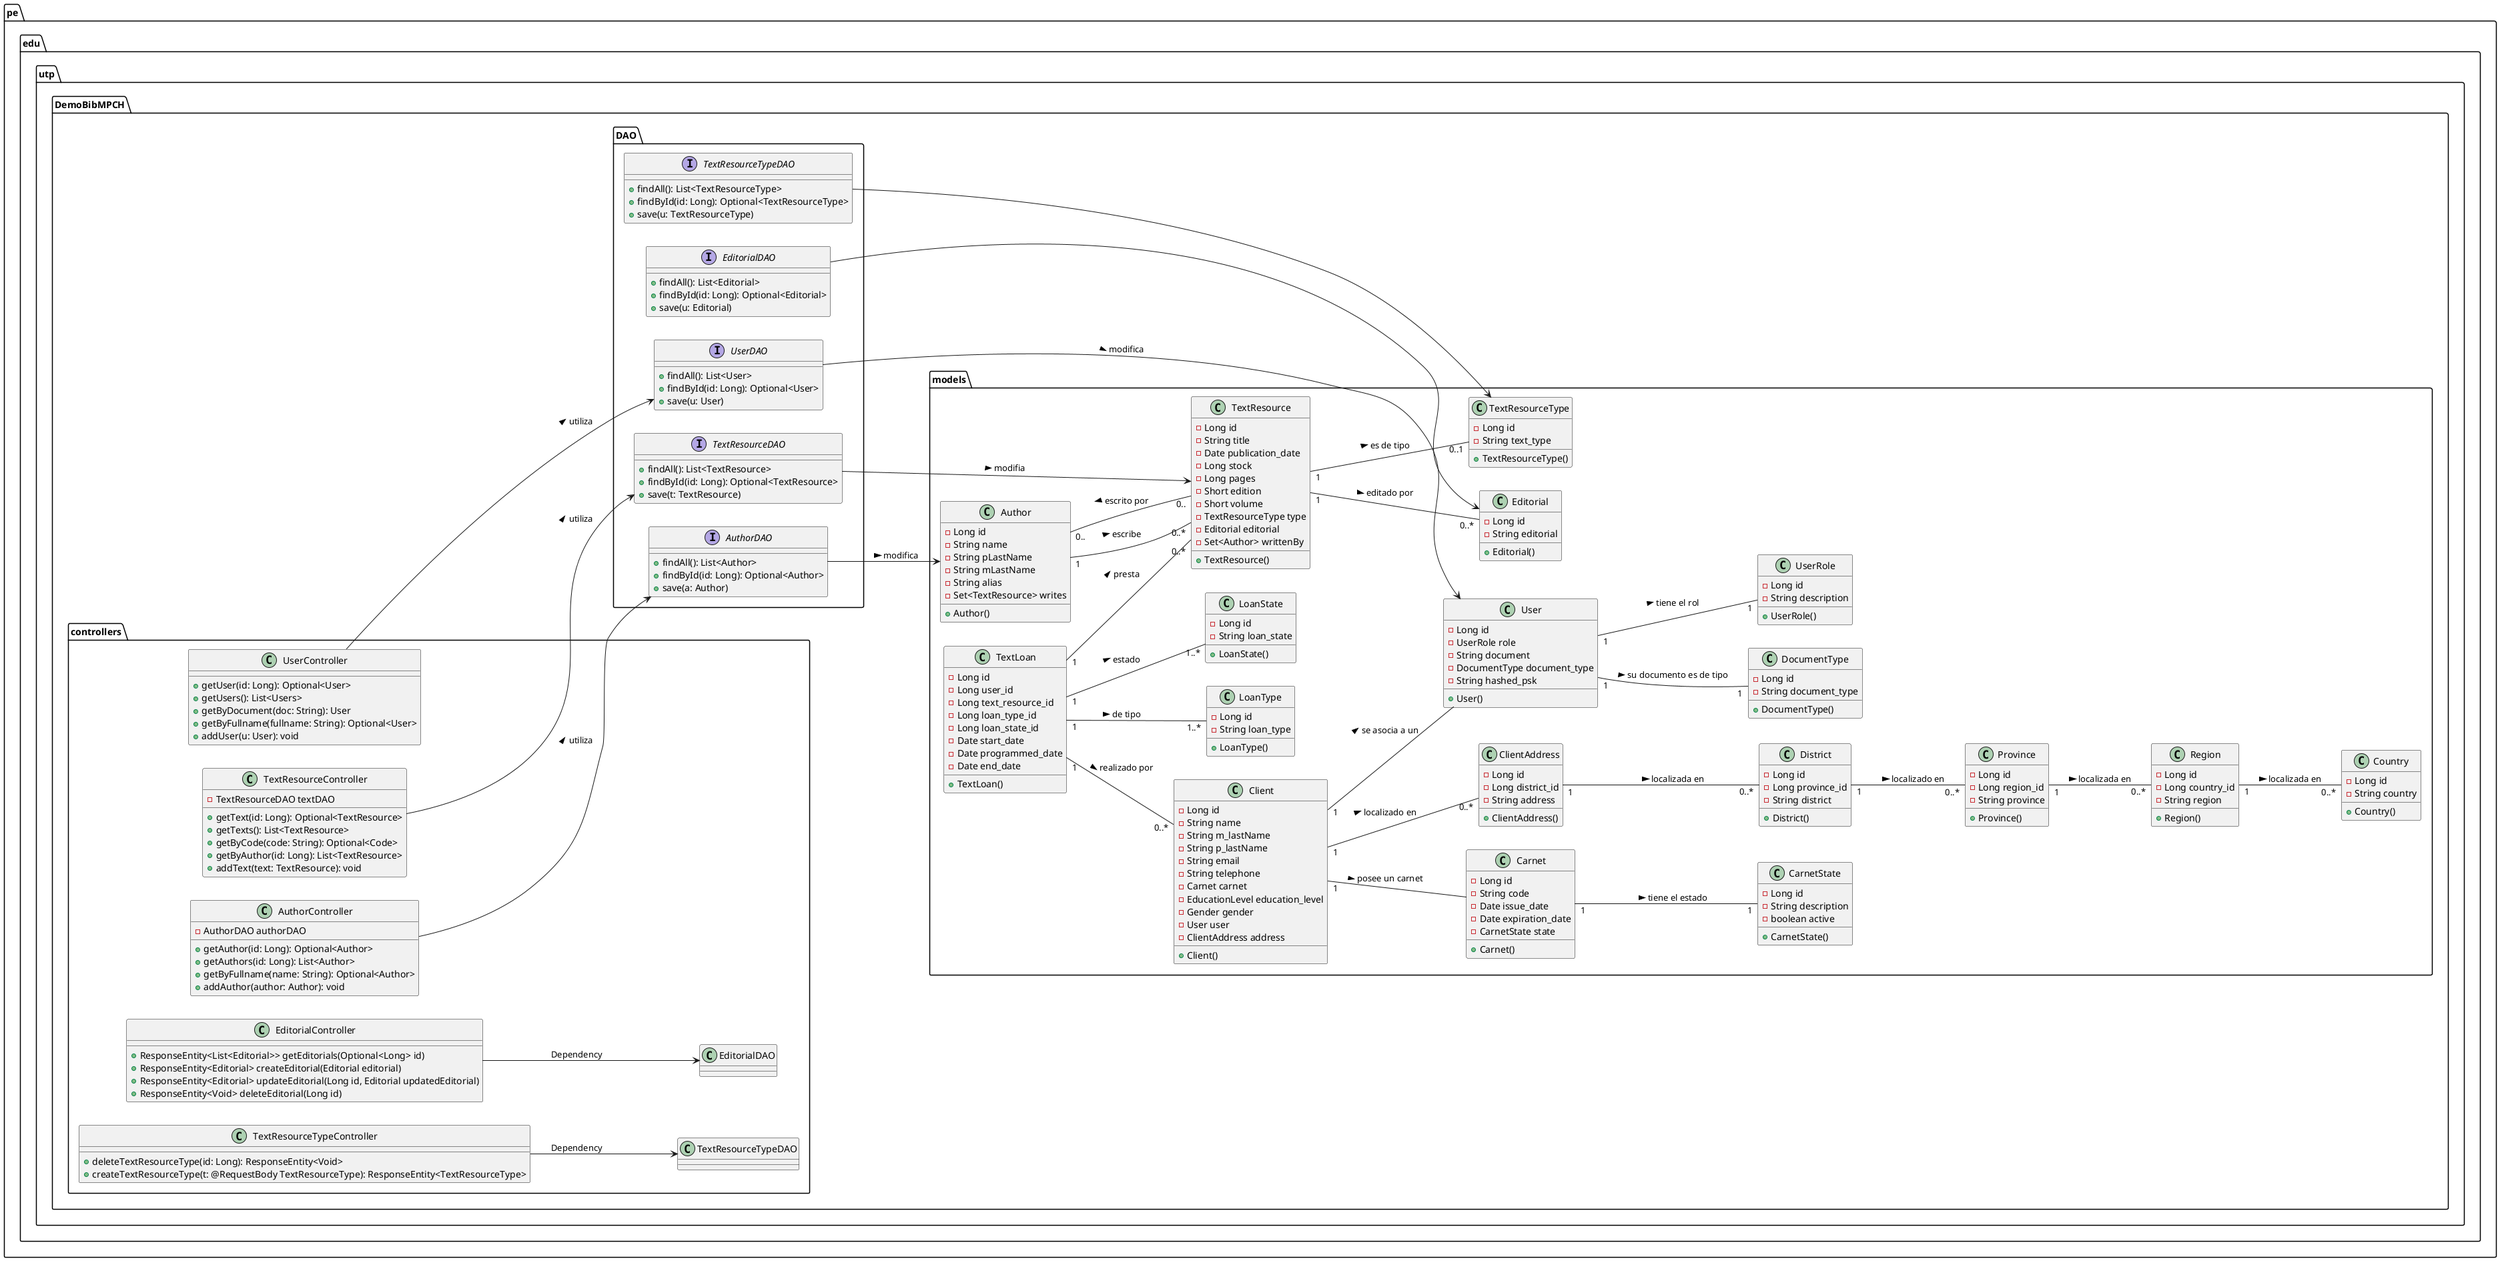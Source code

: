 @startuml BibMpch

left to right direction

package "pe.edu.utp.DemoBibMPCH.models" {
    
    class Author {
        - Long id
        - String name
        - String pLastName
        - String mLastName
        - String alias
        - Set<TextResource> writes
        + Author()
    }

    class Editorial {
        - Long id
        - String editorial
        + Editorial()
    }

    class TextResource {
        - Long id
        - String title
        - Date publication_date
        - Long stock
        - Long pages
        - Short edition
        - Short volume
        - TextResourceType type
        - Editorial editorial
        - Set<Author> writtenBy
        + TextResource()
    }

	class TextLoan {
		- Long id
		- Long user_id
		- Long text_resource_id
		- Long loan_type_id
		- Long loan_state_id
		- Date start_date
		- Date programmed_date
		- Date end_date

		+ TextLoan()
	}
	TextLoan "1" -- "0..*" Client : realizado por >
	TextLoan "1" -- "0..*" TextResource : presta >
	TextLoan "1" -- "1..*" LoanType : de tipo >
	TextLoan "1" -- "1..*" LoanState : estado >

	class LoanType {
		- Long id
		- String loan_type

		+ LoanType()
	}

	class LoanState {
		- Long id
		- String loan_state

		+ LoanState()
	}

    class TextResourceType {
        - Long id
        - String text_type
        + TextResourceType()
    }

	class Carnet {
		- Long id
		- String code
		- Date issue_date
		- Date expiration_date
		- CarnetState state

		+ Carnet()
	}

	class CarnetState {
		- Long id
		- String description
		- boolean active

		+ CarnetState()
	}
	Carnet "1" -- "1" CarnetState : tiene el estado > 

	class User {
		- Long id
		- UserRole role
		- String document
		- DocumentType document_type
		- String hashed_psk

		+ User()
	}

	class DocumentType {
		- Long id
		- String document_type

		+ DocumentType()
	}

	class UserRole {
		- Long id
		- String description

		+ UserRole()
	}
	User "1"  -- "1" UserRole : tiene el rol >
	User "1" -- "1" DocumentType : su documento es de tipo >

	class Client {
		- Long id
		- String name
		- String m_lastName
		- String p_lastName
		- String email
		- String telephone
		- Carnet carnet
		- EducationLevel education_level
		- Gender gender
		- User user
		- ClientAddress address

		+ Client()
	}
	Client "1" -- Carnet : posee un carnet >
	Client "1" -- User : se asocia a un >
	Client "1" -- "0..*" ClientAddress : localizado en >

	class ClientAddress {
		- Long id
		- Long district_id
		- String address

		+ ClientAddress()
	}
	ClientAddress "1" -- "0..*" District : localizada en >

	class District {
		- Long id
		- Long province_id
		- String district

		+ District()
	}
	District "1" -- "0..*" Province : localizado en >

	class Province {
		- Long id
		- Long region_id 
		- String province 

		+ Province()
	}
	Province "1" -- "0..*" Region : localizada en >

	class Region {
		- Long id
		- Long country_id
		- String region 

		+ Region()
	}
	Region "1" -- "0..*" Country : localizada en >

	class Country {
		- Long id
		- String country

		+ Country()
	}

    Author "1" -- "0..*" TextResource : escribe >
    TextResource "1" -- "0..*" Editorial : editado por >
    TextResource "1" -- "0..1" TextResourceType : es de tipo >
    TextResource "0.." -- "0.." Author : escrito por >
}

package "pe.edu.utp.DemoBibMPCH.controllers" {
    
    class AuthorController {
        - AuthorDAO authorDAO
        + getAuthor(id: Long): Optional<Author>
        + getAuthors(id: Long): List<Author>
		+ getByFullname(name: String): Optional<Author>
		+ addAuthor(author: Author): void
    }

    class TextResourceController {
        - TextResourceDAO textDAO
        + getText(id: Long): Optional<TextResource>
		+ getTexts(): List<TextResource>
		+ getByCode(code: String): Optional<Code>
		+ getByAuthor(id: Long): List<TextResource>
		+ addText(text: TextResource): void
    }

	class UserController {
		+ getUser(id: Long): Optional<User>
		+ getUsers(): List<Users>
		+ getByDocument(doc: String): User
		+ getByFullname(fullname: String): Optional<User>
		+ addUser(u: User): void
	}

	class EditorialController {
	    + ResponseEntity<List<Editorial>> getEditorials(Optional<Long> id)
	    + ResponseEntity<Editorial> createEditorial(Editorial editorial)
	    + ResponseEntity<Editorial> updateEditorial(Long id, Editorial updatedEditorial)
	    + ResponseEntity<Void> deleteEditorial(Long id)
	}
	EditorialController --> EditorialDAO : "Dependency"

	class TextResourceTypeController {
		+ deleteTextResourceType(id: Long): ResponseEntity<Void>
		+ createTextResourceType(t: @RequestBody TextResourceType): ResponseEntity<TextResourceType>
	}
	TextResourceTypeController --> TextResourceTypeDAO : "Dependency"
}

package "pe.edu.utp.DemoBibMPCH.DAO" {
    
    interface AuthorDAO {
        + findAll(): List<Author>
        + findById(id: Long): Optional<Author>
		+ save(a: Author)
    }

    interface TextResourceDAO {
        + findAll(): List<TextResource>
        + findById(id: Long): Optional<TextResource>
		+ save(t: TextResource)
    }

	interface UserDAO {
		+ findAll(): List<User>
		+ findById(id: Long): Optional<User>
		+ save(u: User)
	}


	interface EditorialDAO {
		+ findAll(): List<Editorial>
		+ findById(id: Long): Optional<Editorial>
		+ save(u: Editorial)
	}
	EditorialDAO --> Editorial


	interface TextResourceTypeDAO {
		+ findAll(): List<TextResourceType>
		+ findById(id: Long): Optional<TextResourceType>
		+ save(u: TextResourceType)
	}
	TextResourceTypeDAO --> TextResourceType
}

' Relationships between controllers and DAOs
AuthorController --> AuthorDAO : utiliza >
TextResourceController --> TextResourceDAO : utiliza >
UserController --> UserDAO : utiliza >

' Relationships between DAOs and Models
AuthorDAO --> Author : modifica >
TextResourceDAO --> TextResource : modifia >
UserDAO --> User: modifica >

@enduml